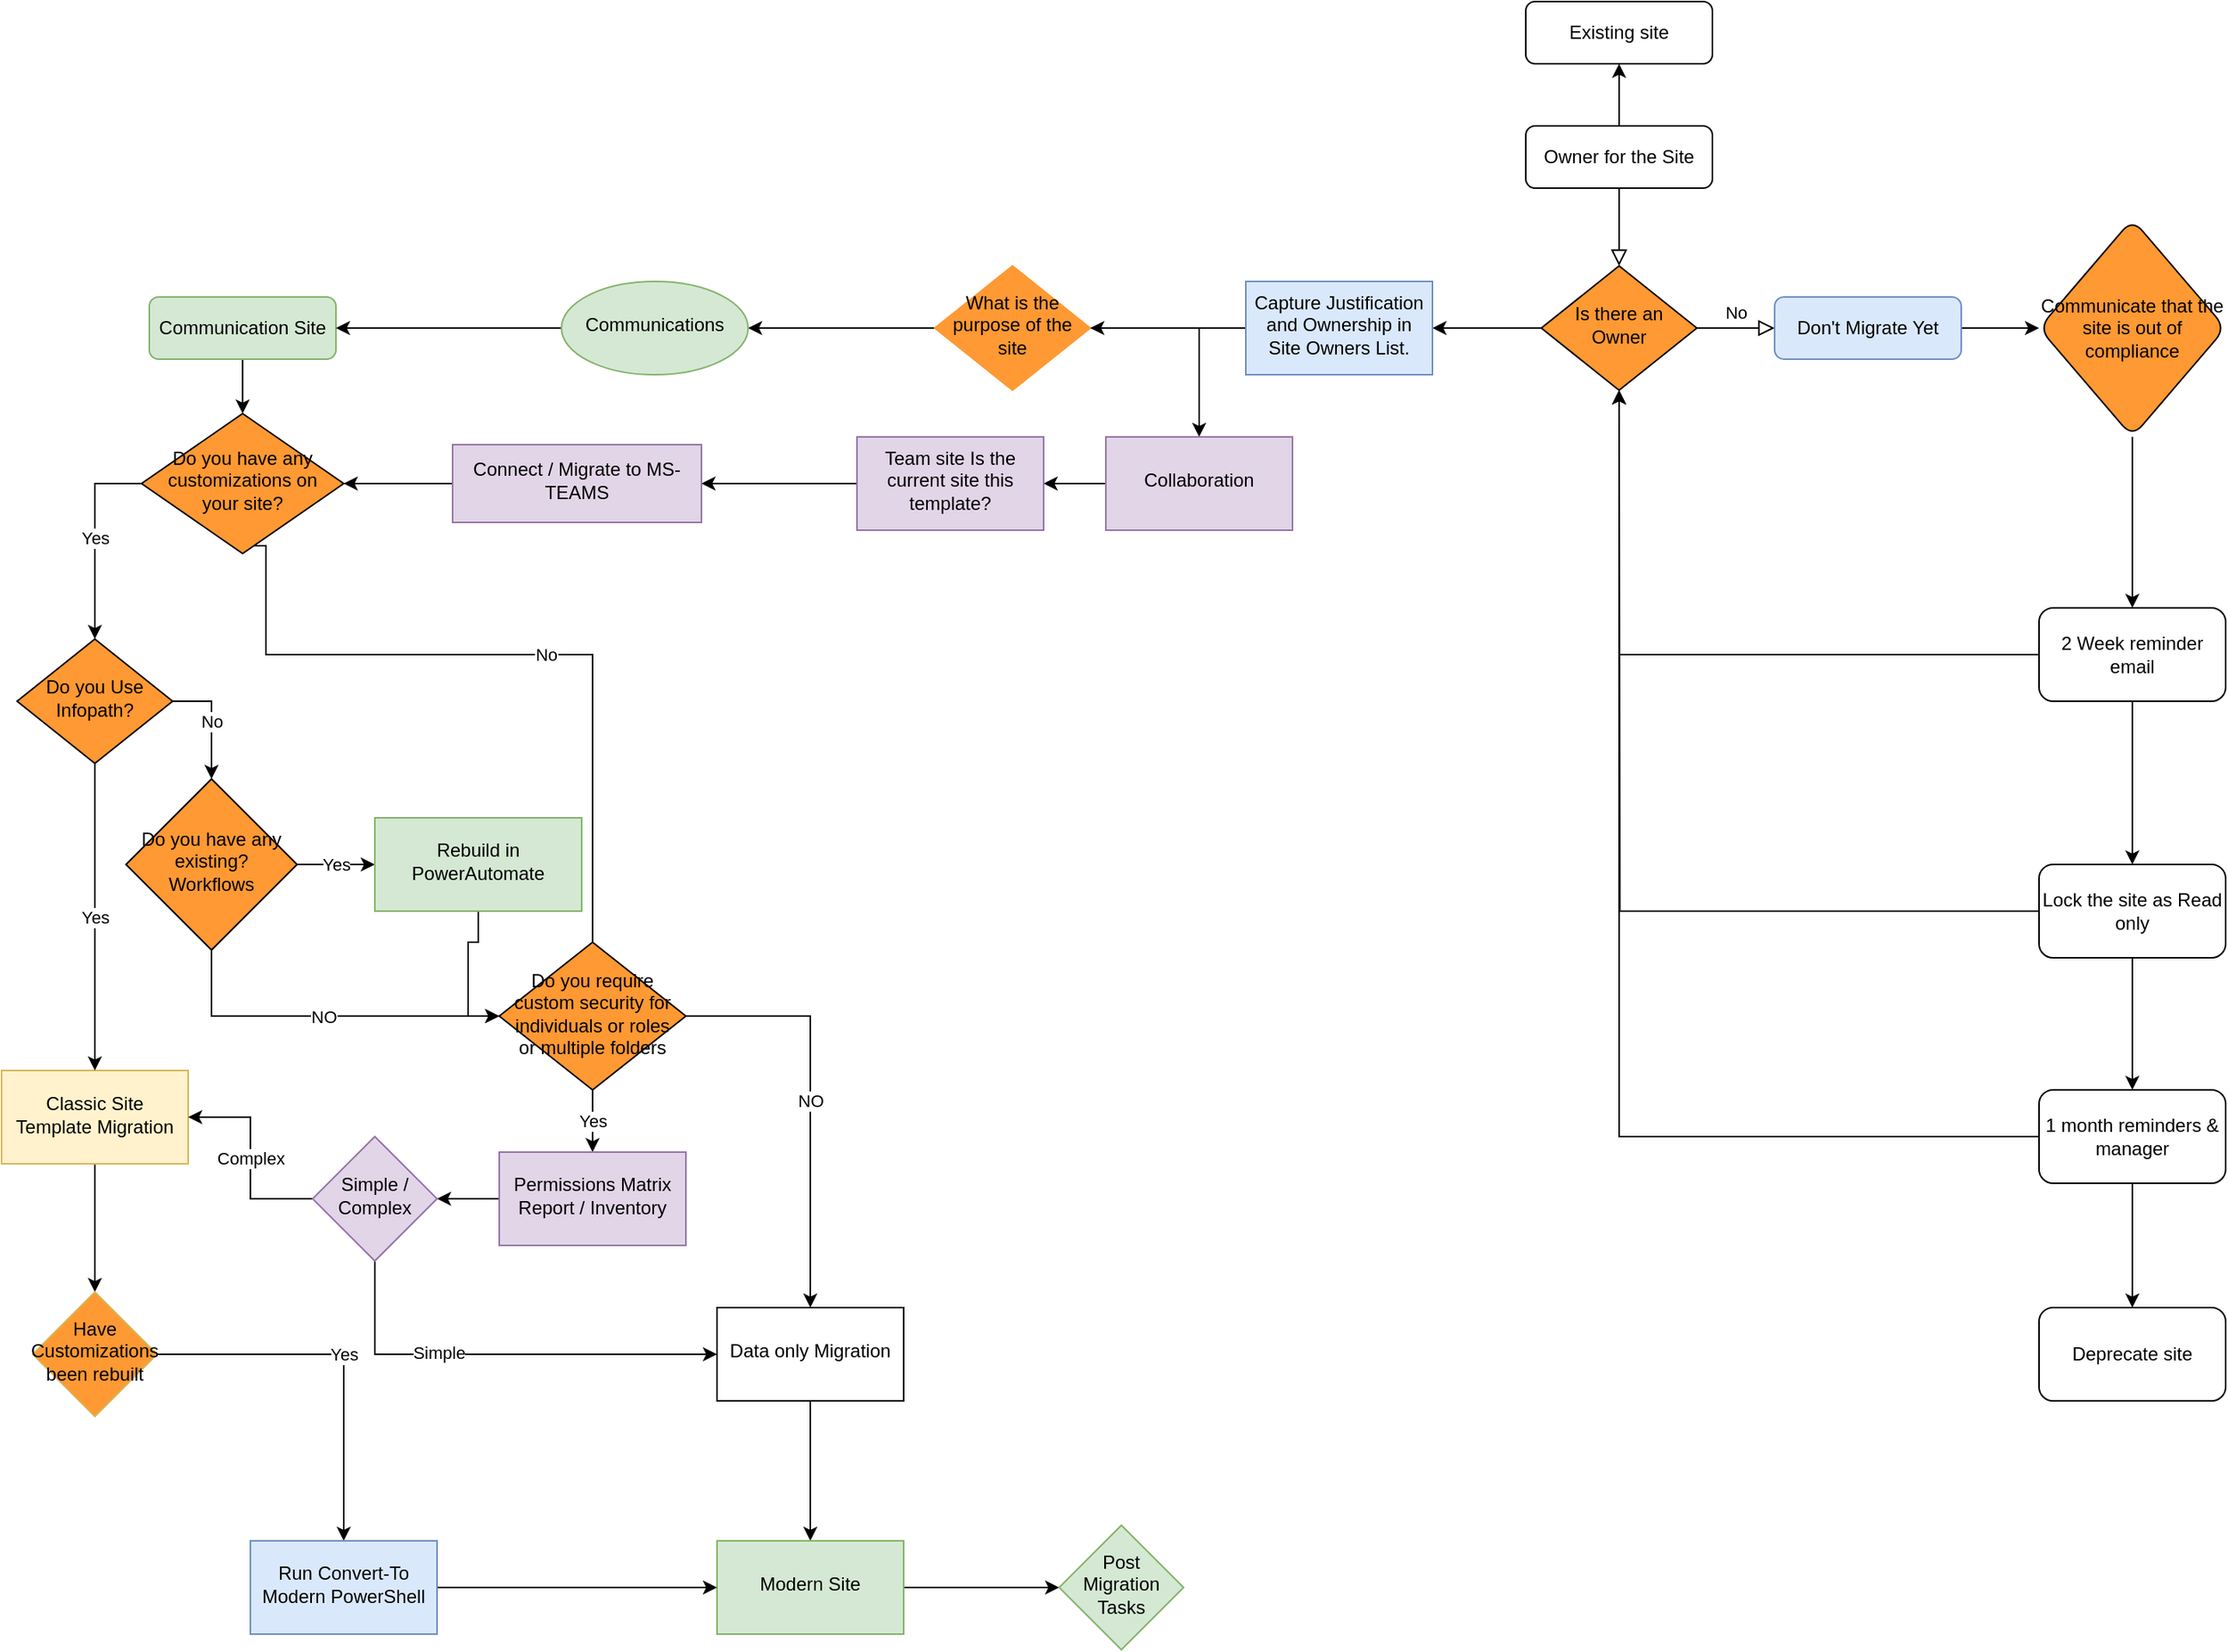 <mxfile version="20.0.1" type="github">
  <diagram id="C5RBs43oDa-KdzZeNtuy" name="Page-1">
    <mxGraphModel dx="2914" dy="757" grid="1" gridSize="10" guides="1" tooltips="1" connect="1" arrows="1" fold="1" page="1" pageScale="1" pageWidth="827" pageHeight="1169" math="0" shadow="0">
      <root>
        <mxCell id="WIyWlLk6GJQsqaUBKTNV-0" />
        <mxCell id="WIyWlLk6GJQsqaUBKTNV-1" parent="WIyWlLk6GJQsqaUBKTNV-0" />
        <mxCell id="WIyWlLk6GJQsqaUBKTNV-2" value="" style="rounded=0;html=1;jettySize=auto;orthogonalLoop=1;fontSize=11;endArrow=block;endFill=0;endSize=8;strokeWidth=1;shadow=0;labelBackgroundColor=none;edgeStyle=orthogonalEdgeStyle;" parent="WIyWlLk6GJQsqaUBKTNV-1" source="WIyWlLk6GJQsqaUBKTNV-3" target="WIyWlLk6GJQsqaUBKTNV-6" edge="1">
          <mxGeometry relative="1" as="geometry" />
        </mxCell>
        <mxCell id="WFgXaqNdC1Ujew3TNshF-43" value="" style="edgeStyle=orthogonalEdgeStyle;rounded=0;orthogonalLoop=1;jettySize=auto;html=1;" edge="1" parent="WIyWlLk6GJQsqaUBKTNV-1" source="WIyWlLk6GJQsqaUBKTNV-3" target="WFgXaqNdC1Ujew3TNshF-42">
          <mxGeometry relative="1" as="geometry" />
        </mxCell>
        <mxCell id="WIyWlLk6GJQsqaUBKTNV-3" value="Owner for the Site" style="rounded=1;whiteSpace=wrap;html=1;fontSize=12;glass=0;strokeWidth=1;shadow=0;" parent="WIyWlLk6GJQsqaUBKTNV-1" vertex="1">
          <mxGeometry x="160" y="80" width="120" height="40" as="geometry" />
        </mxCell>
        <mxCell id="WIyWlLk6GJQsqaUBKTNV-5" value="No" style="edgeStyle=orthogonalEdgeStyle;rounded=0;html=1;jettySize=auto;orthogonalLoop=1;fontSize=11;endArrow=block;endFill=0;endSize=8;strokeWidth=1;shadow=0;labelBackgroundColor=none;" parent="WIyWlLk6GJQsqaUBKTNV-1" source="WIyWlLk6GJQsqaUBKTNV-6" target="WIyWlLk6GJQsqaUBKTNV-7" edge="1">
          <mxGeometry y="10" relative="1" as="geometry">
            <mxPoint as="offset" />
          </mxGeometry>
        </mxCell>
        <mxCell id="WFgXaqNdC1Ujew3TNshF-25" value="" style="edgeStyle=orthogonalEdgeStyle;rounded=0;orthogonalLoop=1;jettySize=auto;html=1;" edge="1" parent="WIyWlLk6GJQsqaUBKTNV-1" source="WIyWlLk6GJQsqaUBKTNV-6" target="WFgXaqNdC1Ujew3TNshF-24">
          <mxGeometry relative="1" as="geometry" />
        </mxCell>
        <mxCell id="WIyWlLk6GJQsqaUBKTNV-6" value="Is there an Owner" style="rhombus;whiteSpace=wrap;html=1;shadow=0;fontFamily=Helvetica;fontSize=12;align=center;strokeWidth=1;spacing=6;spacingTop=-4;fillColor=#FF9933;fontColor=#000000;" parent="WIyWlLk6GJQsqaUBKTNV-1" vertex="1">
          <mxGeometry x="170" y="170" width="100" height="80" as="geometry" />
        </mxCell>
        <mxCell id="WFgXaqNdC1Ujew3TNshF-27" value="" style="edgeStyle=orthogonalEdgeStyle;rounded=0;orthogonalLoop=1;jettySize=auto;html=1;" edge="1" parent="WIyWlLk6GJQsqaUBKTNV-1" source="WIyWlLk6GJQsqaUBKTNV-7" target="WFgXaqNdC1Ujew3TNshF-26">
          <mxGeometry relative="1" as="geometry" />
        </mxCell>
        <mxCell id="WIyWlLk6GJQsqaUBKTNV-7" value="Don&#39;t Migrate Yet" style="rounded=1;whiteSpace=wrap;html=1;fontSize=12;glass=0;strokeWidth=1;shadow=0;fillColor=#dae8fc;strokeColor=#6c8ebf;" parent="WIyWlLk6GJQsqaUBKTNV-1" vertex="1">
          <mxGeometry x="320" y="190" width="120" height="40" as="geometry" />
        </mxCell>
        <mxCell id="WFgXaqNdC1Ujew3TNshF-46" style="edgeStyle=orthogonalEdgeStyle;rounded=0;orthogonalLoop=1;jettySize=auto;html=1;entryX=0.5;entryY=0;entryDx=0;entryDy=0;" edge="1" parent="WIyWlLk6GJQsqaUBKTNV-1" source="WIyWlLk6GJQsqaUBKTNV-12" target="WFgXaqNdC1Ujew3TNshF-13">
          <mxGeometry relative="1" as="geometry" />
        </mxCell>
        <mxCell id="WIyWlLk6GJQsqaUBKTNV-12" value="Communication Site" style="rounded=1;whiteSpace=wrap;html=1;fontSize=12;glass=0;strokeWidth=1;shadow=0;fillColor=#d5e8d4;strokeColor=#82b366;" parent="WIyWlLk6GJQsqaUBKTNV-1" vertex="1">
          <mxGeometry x="-725" y="190" width="120" height="40" as="geometry" />
        </mxCell>
        <mxCell id="WFgXaqNdC1Ujew3TNshF-81" value="" style="edgeStyle=orthogonalEdgeStyle;rounded=0;orthogonalLoop=1;jettySize=auto;html=1;fontColor=#000000;" edge="1" parent="WIyWlLk6GJQsqaUBKTNV-1" source="WFgXaqNdC1Ujew3TNshF-0" target="WFgXaqNdC1Ujew3TNshF-80">
          <mxGeometry relative="1" as="geometry" />
        </mxCell>
        <mxCell id="WFgXaqNdC1Ujew3TNshF-0" value="Classic Site Template Migration" style="whiteSpace=wrap;html=1;shadow=0;strokeWidth=1;spacing=6;spacingTop=-4;fillColor=#fff2cc;strokeColor=#d6b656;" vertex="1" parent="WIyWlLk6GJQsqaUBKTNV-1">
          <mxGeometry x="-820" y="687.5" width="120" height="60" as="geometry" />
        </mxCell>
        <mxCell id="WFgXaqNdC1Ujew3TNshF-6" value="Yes" style="edgeStyle=orthogonalEdgeStyle;rounded=0;orthogonalLoop=1;jettySize=auto;html=1;entryX=0.5;entryY=0;entryDx=0;entryDy=0;" edge="1" parent="WIyWlLk6GJQsqaUBKTNV-1" source="WFgXaqNdC1Ujew3TNshF-4" target="WFgXaqNdC1Ujew3TNshF-0">
          <mxGeometry relative="1" as="geometry" />
        </mxCell>
        <mxCell id="WFgXaqNdC1Ujew3TNshF-50" value="No" style="edgeStyle=orthogonalEdgeStyle;rounded=0;orthogonalLoop=1;jettySize=auto;html=1;exitX=1;exitY=0.5;exitDx=0;exitDy=0;entryX=0.5;entryY=0;entryDx=0;entryDy=0;" edge="1" parent="WIyWlLk6GJQsqaUBKTNV-1" source="WFgXaqNdC1Ujew3TNshF-4" target="WFgXaqNdC1Ujew3TNshF-19">
          <mxGeometry relative="1" as="geometry" />
        </mxCell>
        <mxCell id="WFgXaqNdC1Ujew3TNshF-4" value="Do you Use Infopath?" style="rhombus;whiteSpace=wrap;html=1;shadow=0;fontFamily=Helvetica;fontSize=12;align=center;strokeWidth=1;spacing=6;spacingTop=-4;fillColor=#FF9933;fontColor=#000000;" vertex="1" parent="WIyWlLk6GJQsqaUBKTNV-1">
          <mxGeometry x="-810" y="410" width="100" height="80" as="geometry" />
        </mxCell>
        <mxCell id="WFgXaqNdC1Ujew3TNshF-15" value="Yes" style="edgeStyle=orthogonalEdgeStyle;rounded=0;orthogonalLoop=1;jettySize=auto;html=1;entryX=0.5;entryY=0;entryDx=0;entryDy=0;exitX=0;exitY=0.5;exitDx=0;exitDy=0;" edge="1" parent="WIyWlLk6GJQsqaUBKTNV-1" source="WFgXaqNdC1Ujew3TNshF-13" target="WFgXaqNdC1Ujew3TNshF-4">
          <mxGeometry relative="1" as="geometry">
            <mxPoint x="-360" y="680" as="targetPoint" />
          </mxGeometry>
        </mxCell>
        <mxCell id="WFgXaqNdC1Ujew3TNshF-56" value="No" style="edgeStyle=orthogonalEdgeStyle;rounded=0;orthogonalLoop=1;jettySize=auto;html=1;exitX=0.5;exitY=1;exitDx=0;exitDy=0;entryX=1;entryY=0;entryDx=0;entryDy=0;" edge="1" parent="WIyWlLk6GJQsqaUBKTNV-1" source="WFgXaqNdC1Ujew3TNshF-13" target="WFgXaqNdC1Ujew3TNshF-55">
          <mxGeometry relative="1" as="geometry">
            <Array as="points">
              <mxPoint x="-665" y="350" />
              <mxPoint x="-650" y="350" />
              <mxPoint x="-650" y="420" />
              <mxPoint x="-440" y="420" />
              <mxPoint x="-440" y="629" />
            </Array>
          </mxGeometry>
        </mxCell>
        <mxCell id="WFgXaqNdC1Ujew3TNshF-13" value="Do you have any customizations on your site?" style="rhombus;whiteSpace=wrap;html=1;shadow=0;fontFamily=Helvetica;fontSize=12;align=center;strokeWidth=1;spacing=6;spacingTop=-4;fillColor=#FF9933;fontColor=#000000;" vertex="1" parent="WIyWlLk6GJQsqaUBKTNV-1">
          <mxGeometry x="-730" y="265" width="130" height="90" as="geometry" />
        </mxCell>
        <mxCell id="WFgXaqNdC1Ujew3TNshF-93" value="Yes" style="edgeStyle=orthogonalEdgeStyle;rounded=0;orthogonalLoop=1;jettySize=auto;html=1;exitX=1;exitY=0.5;exitDx=0;exitDy=0;fontColor=#000000;" edge="1" parent="WIyWlLk6GJQsqaUBKTNV-1" source="WFgXaqNdC1Ujew3TNshF-19" target="WFgXaqNdC1Ujew3TNshF-52">
          <mxGeometry relative="1" as="geometry" />
        </mxCell>
        <mxCell id="WFgXaqNdC1Ujew3TNshF-94" value="NO" style="edgeStyle=orthogonalEdgeStyle;rounded=0;orthogonalLoop=1;jettySize=auto;html=1;exitX=0.5;exitY=1;exitDx=0;exitDy=0;entryX=0;entryY=0.5;entryDx=0;entryDy=0;fontColor=#000000;" edge="1" parent="WIyWlLk6GJQsqaUBKTNV-1" source="WFgXaqNdC1Ujew3TNshF-19" target="WFgXaqNdC1Ujew3TNshF-55">
          <mxGeometry relative="1" as="geometry" />
        </mxCell>
        <mxCell id="WFgXaqNdC1Ujew3TNshF-19" value="Do you have any existing? Workflows" style="rhombus;whiteSpace=wrap;html=1;shadow=0;fontFamily=Helvetica;fontSize=12;align=center;strokeWidth=1;spacing=6;spacingTop=-4;fillColor=#FF9933;fontColor=#000000;" vertex="1" parent="WIyWlLk6GJQsqaUBKTNV-1">
          <mxGeometry x="-740" y="500" width="110" height="110" as="geometry" />
        </mxCell>
        <mxCell id="WFgXaqNdC1Ujew3TNshF-29" value="" style="edgeStyle=orthogonalEdgeStyle;rounded=0;orthogonalLoop=1;jettySize=auto;html=1;" edge="1" parent="WIyWlLk6GJQsqaUBKTNV-1" source="WFgXaqNdC1Ujew3TNshF-24" target="WFgXaqNdC1Ujew3TNshF-28">
          <mxGeometry relative="1" as="geometry" />
        </mxCell>
        <mxCell id="WFgXaqNdC1Ujew3TNshF-24" value="Capture Justification and Ownership in Site Owners List." style="whiteSpace=wrap;html=1;shadow=0;strokeWidth=1;spacing=6;spacingTop=-4;fillColor=#dae8fc;strokeColor=#6c8ebf;" vertex="1" parent="WIyWlLk6GJQsqaUBKTNV-1">
          <mxGeometry x="-20" y="180" width="120" height="60" as="geometry" />
        </mxCell>
        <mxCell id="WFgXaqNdC1Ujew3TNshF-35" value="" style="edgeStyle=orthogonalEdgeStyle;rounded=0;orthogonalLoop=1;jettySize=auto;html=1;" edge="1" parent="WIyWlLk6GJQsqaUBKTNV-1" source="WFgXaqNdC1Ujew3TNshF-26" target="WFgXaqNdC1Ujew3TNshF-34">
          <mxGeometry relative="1" as="geometry" />
        </mxCell>
        <mxCell id="WFgXaqNdC1Ujew3TNshF-26" value="Communicate that the site is out of compliance" style="rhombus;whiteSpace=wrap;html=1;rounded=1;glass=0;strokeWidth=1;shadow=0;fillColor=#FF9933;fontColor=#000000;" vertex="1" parent="WIyWlLk6GJQsqaUBKTNV-1">
          <mxGeometry x="490" y="140" width="120" height="140" as="geometry" />
        </mxCell>
        <mxCell id="WFgXaqNdC1Ujew3TNshF-31" value="" style="edgeStyle=orthogonalEdgeStyle;rounded=0;orthogonalLoop=1;jettySize=auto;html=1;" edge="1" parent="WIyWlLk6GJQsqaUBKTNV-1" source="WFgXaqNdC1Ujew3TNshF-28" target="WFgXaqNdC1Ujew3TNshF-30">
          <mxGeometry relative="1" as="geometry" />
        </mxCell>
        <mxCell id="WFgXaqNdC1Ujew3TNshF-33" value="" style="edgeStyle=orthogonalEdgeStyle;rounded=0;orthogonalLoop=1;jettySize=auto;html=1;" edge="1" parent="WIyWlLk6GJQsqaUBKTNV-1" source="WFgXaqNdC1Ujew3TNshF-28" target="WFgXaqNdC1Ujew3TNshF-32">
          <mxGeometry relative="1" as="geometry" />
        </mxCell>
        <mxCell id="WFgXaqNdC1Ujew3TNshF-28" value="What is the purpose of the site" style="rhombus;whiteSpace=wrap;html=1;shadow=0;strokeWidth=1;spacing=6;spacingTop=-4;strokeColor=#FF9933;fillColor=#FF9933;fontColor=#000000;" vertex="1" parent="WIyWlLk6GJQsqaUBKTNV-1">
          <mxGeometry x="-220" y="170" width="100" height="80" as="geometry" />
        </mxCell>
        <mxCell id="WFgXaqNdC1Ujew3TNshF-45" style="edgeStyle=orthogonalEdgeStyle;rounded=0;orthogonalLoop=1;jettySize=auto;html=1;" edge="1" parent="WIyWlLk6GJQsqaUBKTNV-1" source="WFgXaqNdC1Ujew3TNshF-30" target="WIyWlLk6GJQsqaUBKTNV-12">
          <mxGeometry relative="1" as="geometry">
            <mxPoint x="-500" y="410" as="targetPoint" />
          </mxGeometry>
        </mxCell>
        <mxCell id="WFgXaqNdC1Ujew3TNshF-30" value="Communications" style="ellipse;whiteSpace=wrap;html=1;shadow=0;strokeWidth=1;spacing=6;spacingTop=-4;fillColor=#d5e8d4;strokeColor=#82b366;" vertex="1" parent="WIyWlLk6GJQsqaUBKTNV-1">
          <mxGeometry x="-460" y="180" width="120" height="60" as="geometry" />
        </mxCell>
        <mxCell id="WFgXaqNdC1Ujew3TNshF-48" value="" style="edgeStyle=orthogonalEdgeStyle;rounded=0;orthogonalLoop=1;jettySize=auto;html=1;" edge="1" parent="WIyWlLk6GJQsqaUBKTNV-1" source="WFgXaqNdC1Ujew3TNshF-32" target="WFgXaqNdC1Ujew3TNshF-47">
          <mxGeometry relative="1" as="geometry" />
        </mxCell>
        <mxCell id="WFgXaqNdC1Ujew3TNshF-32" value="Collaboration" style="whiteSpace=wrap;html=1;shadow=0;strokeWidth=1;spacing=6;spacingTop=-4;fillColor=#e1d5e7;strokeColor=#9673a6;" vertex="1" parent="WIyWlLk6GJQsqaUBKTNV-1">
          <mxGeometry x="-110" y="280" width="120" height="60" as="geometry" />
        </mxCell>
        <mxCell id="WFgXaqNdC1Ujew3TNshF-37" value="" style="edgeStyle=orthogonalEdgeStyle;rounded=0;orthogonalLoop=1;jettySize=auto;html=1;" edge="1" parent="WIyWlLk6GJQsqaUBKTNV-1" source="WFgXaqNdC1Ujew3TNshF-34" target="WFgXaqNdC1Ujew3TNshF-36">
          <mxGeometry relative="1" as="geometry" />
        </mxCell>
        <mxCell id="WFgXaqNdC1Ujew3TNshF-95" style="edgeStyle=orthogonalEdgeStyle;rounded=0;orthogonalLoop=1;jettySize=auto;html=1;exitX=0;exitY=0.5;exitDx=0;exitDy=0;entryX=0.5;entryY=1;entryDx=0;entryDy=0;fontColor=#000000;" edge="1" parent="WIyWlLk6GJQsqaUBKTNV-1" source="WFgXaqNdC1Ujew3TNshF-34" target="WIyWlLk6GJQsqaUBKTNV-6">
          <mxGeometry relative="1" as="geometry" />
        </mxCell>
        <mxCell id="WFgXaqNdC1Ujew3TNshF-34" value="2 Week reminder email" style="whiteSpace=wrap;html=1;rounded=1;glass=0;strokeWidth=1;shadow=0;" vertex="1" parent="WIyWlLk6GJQsqaUBKTNV-1">
          <mxGeometry x="490" y="390" width="120" height="60" as="geometry" />
        </mxCell>
        <mxCell id="WFgXaqNdC1Ujew3TNshF-39" value="" style="edgeStyle=orthogonalEdgeStyle;rounded=0;orthogonalLoop=1;jettySize=auto;html=1;" edge="1" parent="WIyWlLk6GJQsqaUBKTNV-1" source="WFgXaqNdC1Ujew3TNshF-36" target="WFgXaqNdC1Ujew3TNshF-38">
          <mxGeometry relative="1" as="geometry" />
        </mxCell>
        <mxCell id="WFgXaqNdC1Ujew3TNshF-96" style="edgeStyle=orthogonalEdgeStyle;rounded=0;orthogonalLoop=1;jettySize=auto;html=1;exitX=0;exitY=0.5;exitDx=0;exitDy=0;fontColor=#000000;" edge="1" parent="WIyWlLk6GJQsqaUBKTNV-1" source="WFgXaqNdC1Ujew3TNshF-36">
          <mxGeometry relative="1" as="geometry">
            <mxPoint x="220" y="250" as="targetPoint" />
          </mxGeometry>
        </mxCell>
        <mxCell id="WFgXaqNdC1Ujew3TNshF-36" value="Lock the site as Read only" style="whiteSpace=wrap;html=1;rounded=1;glass=0;strokeWidth=1;shadow=0;" vertex="1" parent="WIyWlLk6GJQsqaUBKTNV-1">
          <mxGeometry x="490" y="555" width="120" height="60" as="geometry" />
        </mxCell>
        <mxCell id="WFgXaqNdC1Ujew3TNshF-41" value="" style="edgeStyle=orthogonalEdgeStyle;rounded=0;orthogonalLoop=1;jettySize=auto;html=1;" edge="1" parent="WIyWlLk6GJQsqaUBKTNV-1" source="WFgXaqNdC1Ujew3TNshF-38" target="WFgXaqNdC1Ujew3TNshF-40">
          <mxGeometry relative="1" as="geometry" />
        </mxCell>
        <mxCell id="WFgXaqNdC1Ujew3TNshF-97" style="edgeStyle=orthogonalEdgeStyle;rounded=0;orthogonalLoop=1;jettySize=auto;html=1;exitX=0;exitY=0.5;exitDx=0;exitDy=0;entryX=0.5;entryY=1;entryDx=0;entryDy=0;fontColor=#000000;" edge="1" parent="WIyWlLk6GJQsqaUBKTNV-1" source="WFgXaqNdC1Ujew3TNshF-38" target="WIyWlLk6GJQsqaUBKTNV-6">
          <mxGeometry relative="1" as="geometry" />
        </mxCell>
        <mxCell id="WFgXaqNdC1Ujew3TNshF-38" value="1 month reminders &amp;amp; manager" style="whiteSpace=wrap;html=1;rounded=1;glass=0;strokeWidth=1;shadow=0;" vertex="1" parent="WIyWlLk6GJQsqaUBKTNV-1">
          <mxGeometry x="490" y="700" width="120" height="60" as="geometry" />
        </mxCell>
        <mxCell id="WFgXaqNdC1Ujew3TNshF-40" value="Deprecate site" style="whiteSpace=wrap;html=1;rounded=1;glass=0;strokeWidth=1;shadow=0;" vertex="1" parent="WIyWlLk6GJQsqaUBKTNV-1">
          <mxGeometry x="490" y="840" width="120" height="60" as="geometry" />
        </mxCell>
        <mxCell id="WFgXaqNdC1Ujew3TNshF-42" value="Existing site" style="rounded=1;whiteSpace=wrap;html=1;fontSize=12;glass=0;strokeWidth=1;shadow=0;" vertex="1" parent="WIyWlLk6GJQsqaUBKTNV-1">
          <mxGeometry x="160" width="120" height="40" as="geometry" />
        </mxCell>
        <mxCell id="WFgXaqNdC1Ujew3TNshF-103" style="edgeStyle=orthogonalEdgeStyle;rounded=0;orthogonalLoop=1;jettySize=auto;html=1;exitX=0;exitY=0.5;exitDx=0;exitDy=0;entryX=1;entryY=0.5;entryDx=0;entryDy=0;fontColor=#000000;" edge="1" parent="WIyWlLk6GJQsqaUBKTNV-1" source="WFgXaqNdC1Ujew3TNshF-47" target="WFgXaqNdC1Ujew3TNshF-100">
          <mxGeometry relative="1" as="geometry" />
        </mxCell>
        <mxCell id="WFgXaqNdC1Ujew3TNshF-47" value="Team site Is the current site this template?" style="whiteSpace=wrap;html=1;shadow=0;strokeWidth=1;spacing=6;spacingTop=-4;fillColor=#e1d5e7;strokeColor=#9673a6;" vertex="1" parent="WIyWlLk6GJQsqaUBKTNV-1">
          <mxGeometry x="-270" y="280" width="120" height="60" as="geometry" />
        </mxCell>
        <mxCell id="WFgXaqNdC1Ujew3TNshF-92" style="edgeStyle=orthogonalEdgeStyle;rounded=0;orthogonalLoop=1;jettySize=auto;html=1;exitX=0.5;exitY=1;exitDx=0;exitDy=0;fontColor=#000000;entryX=0;entryY=0.5;entryDx=0;entryDy=0;" edge="1" parent="WIyWlLk6GJQsqaUBKTNV-1" source="WFgXaqNdC1Ujew3TNshF-52" target="WFgXaqNdC1Ujew3TNshF-55">
          <mxGeometry relative="1" as="geometry" />
        </mxCell>
        <mxCell id="WFgXaqNdC1Ujew3TNshF-52" value="Rebuild in PowerAutomate" style="whiteSpace=wrap;html=1;shadow=0;strokeWidth=1;spacing=6;spacingTop=-4;fillColor=#d5e8d4;strokeColor=#82b366;" vertex="1" parent="WIyWlLk6GJQsqaUBKTNV-1">
          <mxGeometry x="-580" y="525" width="133" height="60" as="geometry" />
        </mxCell>
        <mxCell id="WFgXaqNdC1Ujew3TNshF-60" value="Yes" style="edgeStyle=orthogonalEdgeStyle;rounded=0;orthogonalLoop=1;jettySize=auto;html=1;" edge="1" parent="WIyWlLk6GJQsqaUBKTNV-1" source="WFgXaqNdC1Ujew3TNshF-55" target="WFgXaqNdC1Ujew3TNshF-59">
          <mxGeometry relative="1" as="geometry" />
        </mxCell>
        <mxCell id="WFgXaqNdC1Ujew3TNshF-75" value="NO" style="edgeStyle=orthogonalEdgeStyle;rounded=0;orthogonalLoop=1;jettySize=auto;html=1;fontColor=#000000;exitX=1;exitY=0.5;exitDx=0;exitDy=0;" edge="1" parent="WIyWlLk6GJQsqaUBKTNV-1" source="WFgXaqNdC1Ujew3TNshF-55" target="WFgXaqNdC1Ujew3TNshF-74">
          <mxGeometry relative="1" as="geometry" />
        </mxCell>
        <mxCell id="WFgXaqNdC1Ujew3TNshF-55" value="Do you require custom security for individuals or roles or multiple folders" style="rhombus;whiteSpace=wrap;html=1;shadow=0;strokeWidth=1;spacing=6;spacingTop=-4;fillColor=#FF9933;fontColor=#000000;" vertex="1" parent="WIyWlLk6GJQsqaUBKTNV-1">
          <mxGeometry x="-500" y="605" width="120" height="95" as="geometry" />
        </mxCell>
        <mxCell id="WFgXaqNdC1Ujew3TNshF-86" value="" style="edgeStyle=orthogonalEdgeStyle;rounded=0;orthogonalLoop=1;jettySize=auto;html=1;fontColor=#000000;" edge="1" parent="WIyWlLk6GJQsqaUBKTNV-1" source="WFgXaqNdC1Ujew3TNshF-59" target="WFgXaqNdC1Ujew3TNshF-85">
          <mxGeometry relative="1" as="geometry" />
        </mxCell>
        <mxCell id="WFgXaqNdC1Ujew3TNshF-59" value="Permissions Matrix Report / Inventory" style="whiteSpace=wrap;html=1;shadow=0;strokeWidth=1;spacing=6;spacingTop=-4;fillColor=#e1d5e7;strokeColor=#9673a6;" vertex="1" parent="WIyWlLk6GJQsqaUBKTNV-1">
          <mxGeometry x="-500" y="740" width="120" height="60" as="geometry" />
        </mxCell>
        <mxCell id="WFgXaqNdC1Ujew3TNshF-78" value="" style="edgeStyle=orthogonalEdgeStyle;rounded=0;orthogonalLoop=1;jettySize=auto;html=1;fontColor=#000000;" edge="1" parent="WIyWlLk6GJQsqaUBKTNV-1" source="WFgXaqNdC1Ujew3TNshF-74" target="WFgXaqNdC1Ujew3TNshF-77">
          <mxGeometry relative="1" as="geometry" />
        </mxCell>
        <mxCell id="WFgXaqNdC1Ujew3TNshF-74" value="Data only Migration" style="whiteSpace=wrap;html=1;fillColor=#FFFFFF;fontColor=#000000;shadow=0;strokeWidth=1;spacing=6;spacingTop=-4;" vertex="1" parent="WIyWlLk6GJQsqaUBKTNV-1">
          <mxGeometry x="-360" y="840" width="120" height="60" as="geometry" />
        </mxCell>
        <mxCell id="WFgXaqNdC1Ujew3TNshF-99" value="" style="edgeStyle=orthogonalEdgeStyle;rounded=0;orthogonalLoop=1;jettySize=auto;html=1;fontColor=#000000;" edge="1" parent="WIyWlLk6GJQsqaUBKTNV-1" source="WFgXaqNdC1Ujew3TNshF-77" target="WFgXaqNdC1Ujew3TNshF-98">
          <mxGeometry relative="1" as="geometry" />
        </mxCell>
        <mxCell id="WFgXaqNdC1Ujew3TNshF-77" value="Modern Site" style="whiteSpace=wrap;html=1;fillColor=#d5e8d4;shadow=0;strokeWidth=1;spacing=6;spacingTop=-4;strokeColor=#82b366;" vertex="1" parent="WIyWlLk6GJQsqaUBKTNV-1">
          <mxGeometry x="-360" y="990" width="120" height="60" as="geometry" />
        </mxCell>
        <mxCell id="WFgXaqNdC1Ujew3TNshF-84" value="Yes" style="edgeStyle=orthogonalEdgeStyle;rounded=0;orthogonalLoop=1;jettySize=auto;html=1;fontColor=#000000;" edge="1" parent="WIyWlLk6GJQsqaUBKTNV-1" source="WFgXaqNdC1Ujew3TNshF-80" target="WFgXaqNdC1Ujew3TNshF-83">
          <mxGeometry relative="1" as="geometry" />
        </mxCell>
        <mxCell id="WFgXaqNdC1Ujew3TNshF-80" value="Have Customizations been rebuilt" style="rhombus;whiteSpace=wrap;html=1;fillColor=#FF9933;strokeColor=#d6b656;shadow=0;strokeWidth=1;spacing=6;spacingTop=-4;" vertex="1" parent="WIyWlLk6GJQsqaUBKTNV-1">
          <mxGeometry x="-800" y="830" width="80" height="80" as="geometry" />
        </mxCell>
        <mxCell id="WFgXaqNdC1Ujew3TNshF-90" style="edgeStyle=orthogonalEdgeStyle;rounded=0;orthogonalLoop=1;jettySize=auto;html=1;entryX=0;entryY=0.5;entryDx=0;entryDy=0;fontColor=#000000;" edge="1" parent="WIyWlLk6GJQsqaUBKTNV-1" source="WFgXaqNdC1Ujew3TNshF-83" target="WFgXaqNdC1Ujew3TNshF-77">
          <mxGeometry relative="1" as="geometry" />
        </mxCell>
        <mxCell id="WFgXaqNdC1Ujew3TNshF-83" value="Run Convert-To Modern PowerShell" style="whiteSpace=wrap;html=1;fillColor=#dae8fc;strokeColor=#6c8ebf;shadow=0;strokeWidth=1;spacing=6;spacingTop=-4;" vertex="1" parent="WIyWlLk6GJQsqaUBKTNV-1">
          <mxGeometry x="-660" y="990" width="120" height="60" as="geometry" />
        </mxCell>
        <mxCell id="WFgXaqNdC1Ujew3TNshF-87" value="Complex" style="edgeStyle=orthogonalEdgeStyle;rounded=0;orthogonalLoop=1;jettySize=auto;html=1;exitX=0;exitY=0.5;exitDx=0;exitDy=0;entryX=1;entryY=0.5;entryDx=0;entryDy=0;fontColor=#000000;" edge="1" parent="WIyWlLk6GJQsqaUBKTNV-1" source="WFgXaqNdC1Ujew3TNshF-85" target="WFgXaqNdC1Ujew3TNshF-0">
          <mxGeometry relative="1" as="geometry" />
        </mxCell>
        <mxCell id="WFgXaqNdC1Ujew3TNshF-88" style="edgeStyle=orthogonalEdgeStyle;rounded=0;orthogonalLoop=1;jettySize=auto;html=1;exitX=0.5;exitY=1;exitDx=0;exitDy=0;fontColor=#000000;entryX=0;entryY=0.5;entryDx=0;entryDy=0;" edge="1" parent="WIyWlLk6GJQsqaUBKTNV-1" source="WFgXaqNdC1Ujew3TNshF-85" target="WFgXaqNdC1Ujew3TNshF-74">
          <mxGeometry relative="1" as="geometry" />
        </mxCell>
        <mxCell id="WFgXaqNdC1Ujew3TNshF-89" value="Simple" style="edgeLabel;html=1;align=center;verticalAlign=middle;resizable=0;points=[];fontColor=#000000;" vertex="1" connectable="0" parent="WFgXaqNdC1Ujew3TNshF-88">
          <mxGeometry x="-0.291" y="1" relative="1" as="geometry">
            <mxPoint x="1" as="offset" />
          </mxGeometry>
        </mxCell>
        <mxCell id="WFgXaqNdC1Ujew3TNshF-85" value="Simple / Complex" style="rhombus;whiteSpace=wrap;html=1;fillColor=#e1d5e7;strokeColor=#9673a6;shadow=0;strokeWidth=1;spacing=6;spacingTop=-4;" vertex="1" parent="WIyWlLk6GJQsqaUBKTNV-1">
          <mxGeometry x="-620" y="730" width="80" height="80" as="geometry" />
        </mxCell>
        <mxCell id="WFgXaqNdC1Ujew3TNshF-98" value="Post Migration Tasks" style="rhombus;whiteSpace=wrap;html=1;fillColor=#d5e8d4;strokeColor=#82b366;shadow=0;strokeWidth=1;spacing=6;spacingTop=-4;" vertex="1" parent="WIyWlLk6GJQsqaUBKTNV-1">
          <mxGeometry x="-140" y="980" width="80" height="80" as="geometry" />
        </mxCell>
        <mxCell id="WFgXaqNdC1Ujew3TNshF-104" style="edgeStyle=orthogonalEdgeStyle;rounded=0;orthogonalLoop=1;jettySize=auto;html=1;exitX=0;exitY=0.5;exitDx=0;exitDy=0;entryX=1;entryY=0.5;entryDx=0;entryDy=0;fontColor=#000000;" edge="1" parent="WIyWlLk6GJQsqaUBKTNV-1" source="WFgXaqNdC1Ujew3TNshF-100" target="WFgXaqNdC1Ujew3TNshF-13">
          <mxGeometry relative="1" as="geometry" />
        </mxCell>
        <mxCell id="WFgXaqNdC1Ujew3TNshF-100" value="Connect / Migrate to MS-TEAMS" style="whiteSpace=wrap;html=1;fillColor=#e1d5e7;strokeColor=#9673a6;shadow=0;strokeWidth=1;spacing=6;spacingTop=-4;" vertex="1" parent="WIyWlLk6GJQsqaUBKTNV-1">
          <mxGeometry x="-530" y="285" width="160" height="50" as="geometry" />
        </mxCell>
      </root>
    </mxGraphModel>
  </diagram>
</mxfile>
